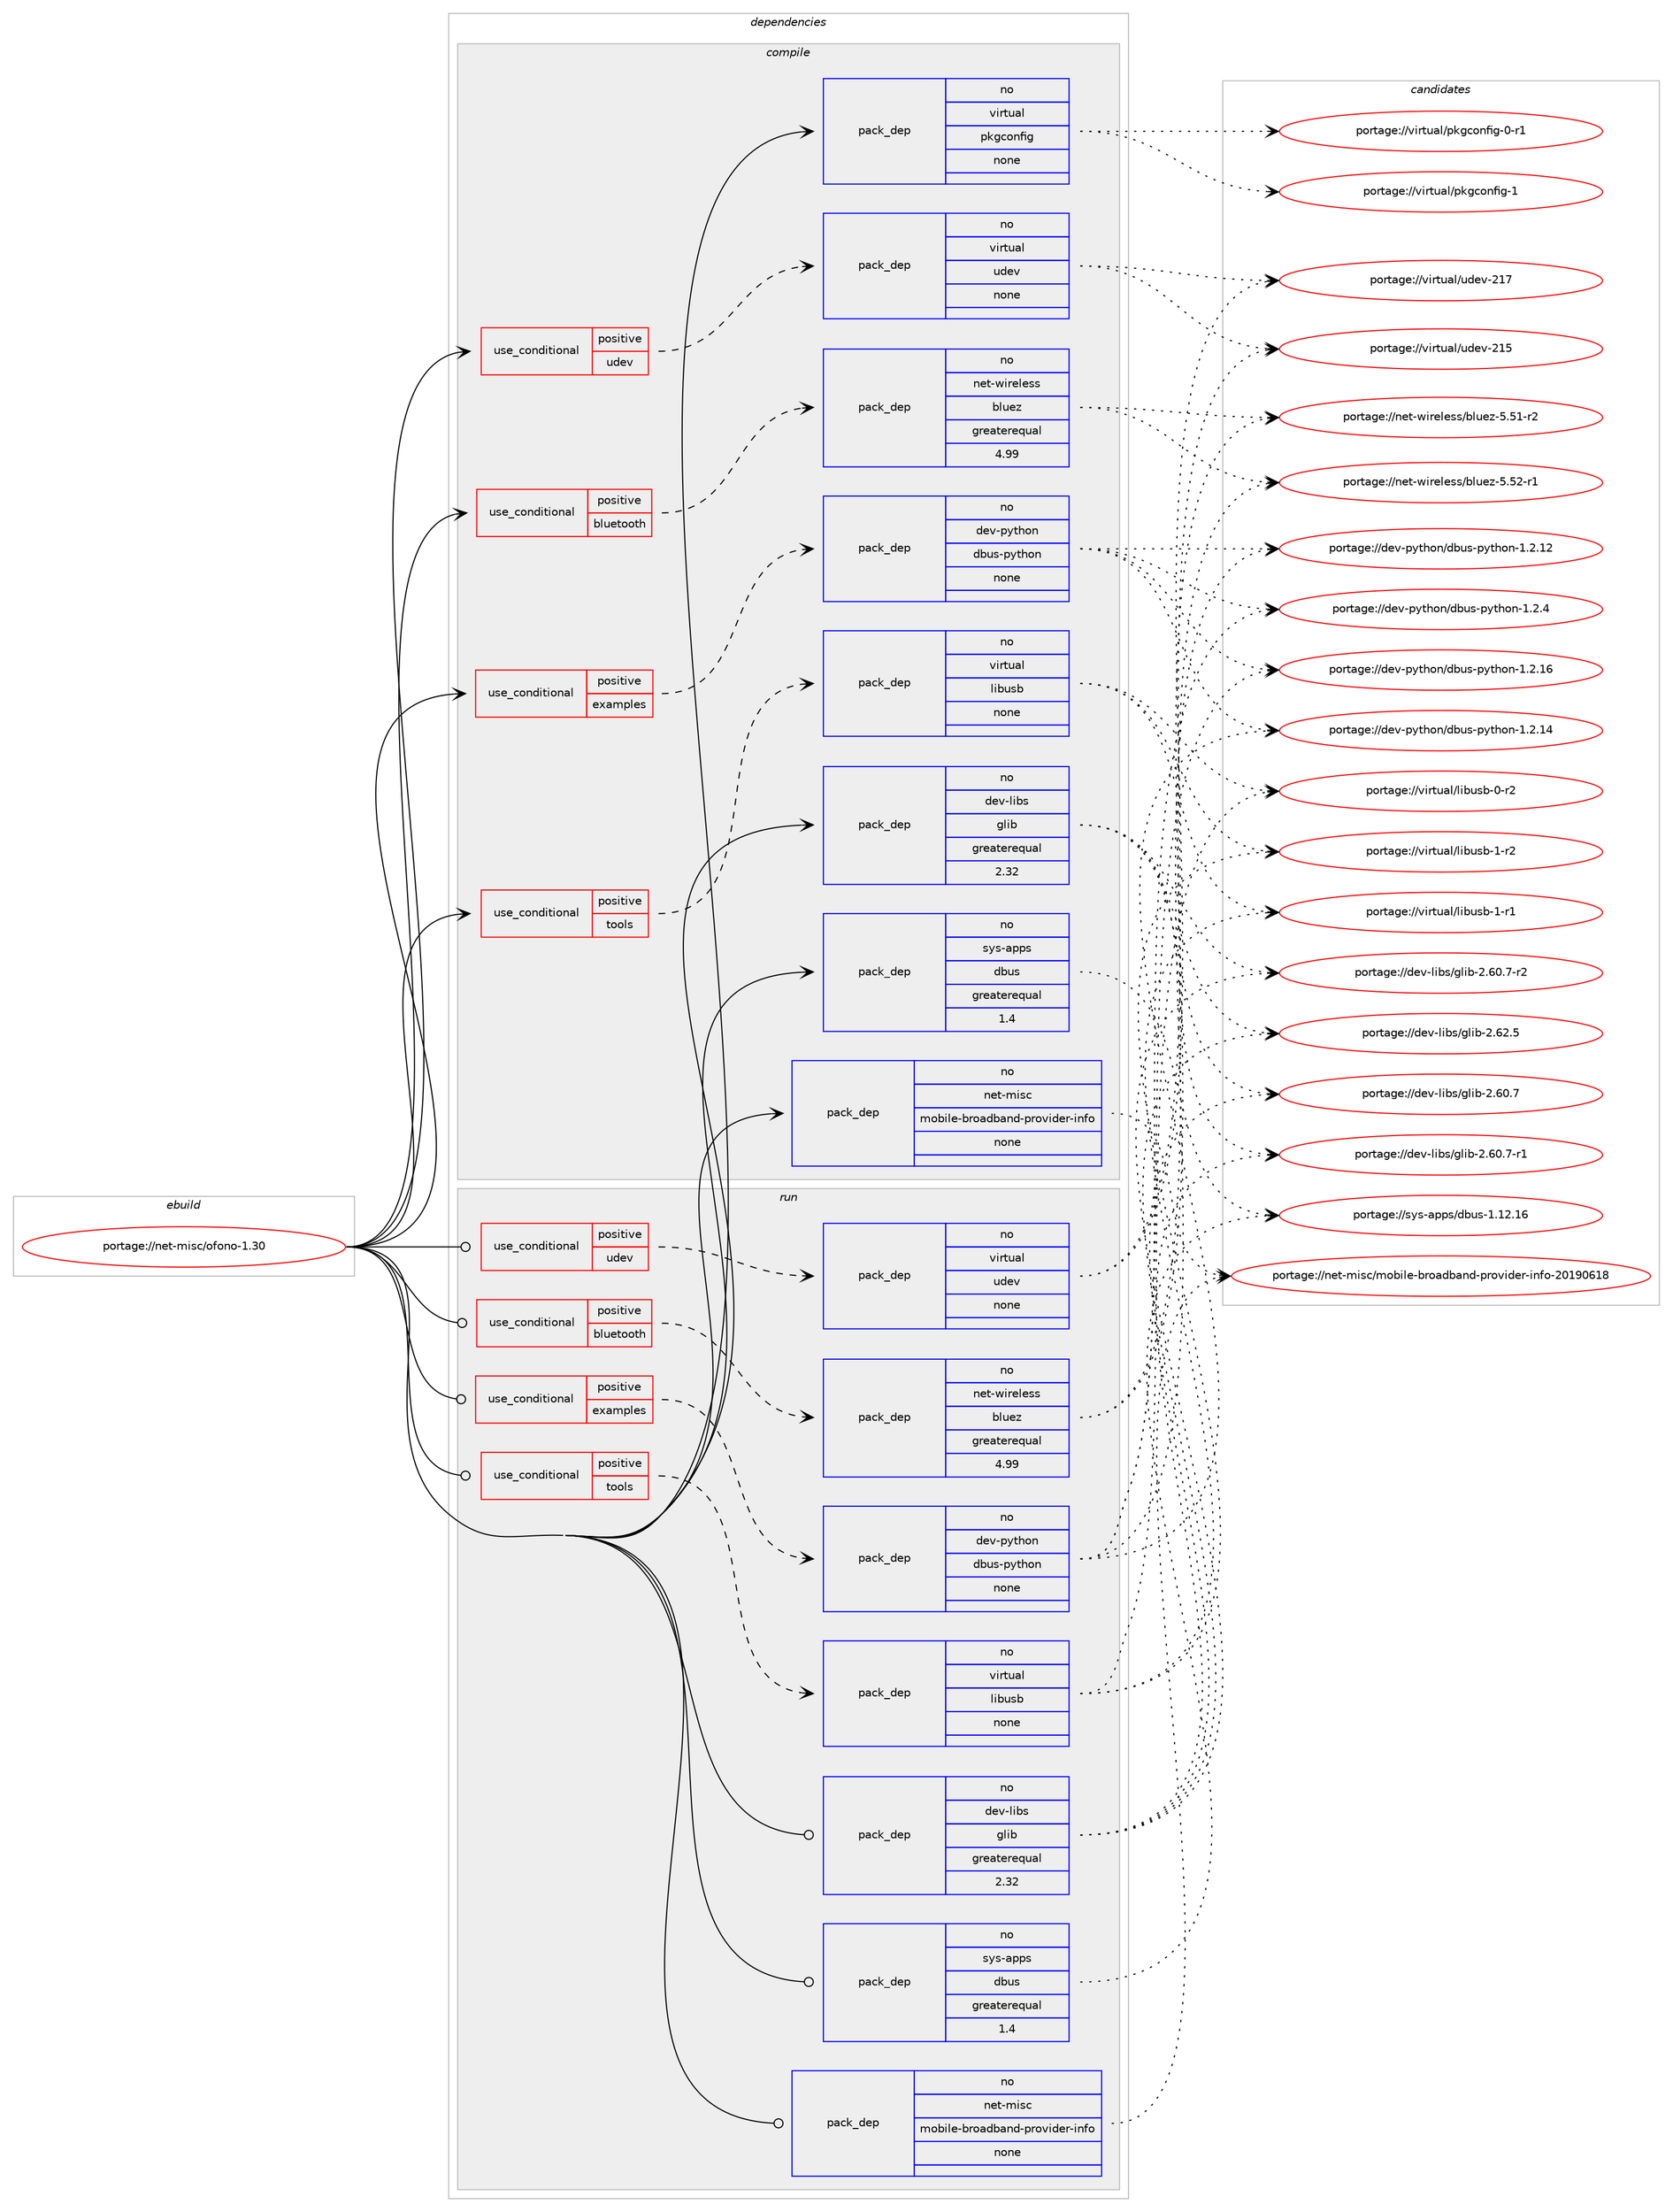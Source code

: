 digraph prolog {

# *************
# Graph options
# *************

newrank=true;
concentrate=true;
compound=true;
graph [rankdir=LR,fontname=Helvetica,fontsize=10,ranksep=1.5];#, ranksep=2.5, nodesep=0.2];
edge  [arrowhead=vee];
node  [fontname=Helvetica,fontsize=10];

# **********
# The ebuild
# **********

subgraph cluster_leftcol {
color=gray;
rank=same;
label=<<i>ebuild</i>>;
id [label="portage://net-misc/ofono-1.30", color=red, width=4, href="../net-misc/ofono-1.30.svg"];
}

# ****************
# The dependencies
# ****************

subgraph cluster_midcol {
color=gray;
label=<<i>dependencies</i>>;
subgraph cluster_compile {
fillcolor="#eeeeee";
style=filled;
label=<<i>compile</i>>;
subgraph cond14615 {
dependency72619 [label=<<TABLE BORDER="0" CELLBORDER="1" CELLSPACING="0" CELLPADDING="4"><TR><TD ROWSPAN="3" CELLPADDING="10">use_conditional</TD></TR><TR><TD>positive</TD></TR><TR><TD>bluetooth</TD></TR></TABLE>>, shape=none, color=red];
subgraph pack56572 {
dependency72620 [label=<<TABLE BORDER="0" CELLBORDER="1" CELLSPACING="0" CELLPADDING="4" WIDTH="220"><TR><TD ROWSPAN="6" CELLPADDING="30">pack_dep</TD></TR><TR><TD WIDTH="110">no</TD></TR><TR><TD>net-wireless</TD></TR><TR><TD>bluez</TD></TR><TR><TD>greaterequal</TD></TR><TR><TD>4.99</TD></TR></TABLE>>, shape=none, color=blue];
}
dependency72619:e -> dependency72620:w [weight=20,style="dashed",arrowhead="vee"];
}
id:e -> dependency72619:w [weight=20,style="solid",arrowhead="vee"];
subgraph cond14616 {
dependency72621 [label=<<TABLE BORDER="0" CELLBORDER="1" CELLSPACING="0" CELLPADDING="4"><TR><TD ROWSPAN="3" CELLPADDING="10">use_conditional</TD></TR><TR><TD>positive</TD></TR><TR><TD>examples</TD></TR></TABLE>>, shape=none, color=red];
subgraph pack56573 {
dependency72622 [label=<<TABLE BORDER="0" CELLBORDER="1" CELLSPACING="0" CELLPADDING="4" WIDTH="220"><TR><TD ROWSPAN="6" CELLPADDING="30">pack_dep</TD></TR><TR><TD WIDTH="110">no</TD></TR><TR><TD>dev-python</TD></TR><TR><TD>dbus-python</TD></TR><TR><TD>none</TD></TR><TR><TD></TD></TR></TABLE>>, shape=none, color=blue];
}
dependency72621:e -> dependency72622:w [weight=20,style="dashed",arrowhead="vee"];
}
id:e -> dependency72621:w [weight=20,style="solid",arrowhead="vee"];
subgraph cond14617 {
dependency72623 [label=<<TABLE BORDER="0" CELLBORDER="1" CELLSPACING="0" CELLPADDING="4"><TR><TD ROWSPAN="3" CELLPADDING="10">use_conditional</TD></TR><TR><TD>positive</TD></TR><TR><TD>tools</TD></TR></TABLE>>, shape=none, color=red];
subgraph pack56574 {
dependency72624 [label=<<TABLE BORDER="0" CELLBORDER="1" CELLSPACING="0" CELLPADDING="4" WIDTH="220"><TR><TD ROWSPAN="6" CELLPADDING="30">pack_dep</TD></TR><TR><TD WIDTH="110">no</TD></TR><TR><TD>virtual</TD></TR><TR><TD>libusb</TD></TR><TR><TD>none</TD></TR><TR><TD></TD></TR></TABLE>>, shape=none, color=blue];
}
dependency72623:e -> dependency72624:w [weight=20,style="dashed",arrowhead="vee"];
}
id:e -> dependency72623:w [weight=20,style="solid",arrowhead="vee"];
subgraph cond14618 {
dependency72625 [label=<<TABLE BORDER="0" CELLBORDER="1" CELLSPACING="0" CELLPADDING="4"><TR><TD ROWSPAN="3" CELLPADDING="10">use_conditional</TD></TR><TR><TD>positive</TD></TR><TR><TD>udev</TD></TR></TABLE>>, shape=none, color=red];
subgraph pack56575 {
dependency72626 [label=<<TABLE BORDER="0" CELLBORDER="1" CELLSPACING="0" CELLPADDING="4" WIDTH="220"><TR><TD ROWSPAN="6" CELLPADDING="30">pack_dep</TD></TR><TR><TD WIDTH="110">no</TD></TR><TR><TD>virtual</TD></TR><TR><TD>udev</TD></TR><TR><TD>none</TD></TR><TR><TD></TD></TR></TABLE>>, shape=none, color=blue];
}
dependency72625:e -> dependency72626:w [weight=20,style="dashed",arrowhead="vee"];
}
id:e -> dependency72625:w [weight=20,style="solid",arrowhead="vee"];
subgraph pack56576 {
dependency72627 [label=<<TABLE BORDER="0" CELLBORDER="1" CELLSPACING="0" CELLPADDING="4" WIDTH="220"><TR><TD ROWSPAN="6" CELLPADDING="30">pack_dep</TD></TR><TR><TD WIDTH="110">no</TD></TR><TR><TD>dev-libs</TD></TR><TR><TD>glib</TD></TR><TR><TD>greaterequal</TD></TR><TR><TD>2.32</TD></TR></TABLE>>, shape=none, color=blue];
}
id:e -> dependency72627:w [weight=20,style="solid",arrowhead="vee"];
subgraph pack56577 {
dependency72628 [label=<<TABLE BORDER="0" CELLBORDER="1" CELLSPACING="0" CELLPADDING="4" WIDTH="220"><TR><TD ROWSPAN="6" CELLPADDING="30">pack_dep</TD></TR><TR><TD WIDTH="110">no</TD></TR><TR><TD>net-misc</TD></TR><TR><TD>mobile-broadband-provider-info</TD></TR><TR><TD>none</TD></TR><TR><TD></TD></TR></TABLE>>, shape=none, color=blue];
}
id:e -> dependency72628:w [weight=20,style="solid",arrowhead="vee"];
subgraph pack56578 {
dependency72629 [label=<<TABLE BORDER="0" CELLBORDER="1" CELLSPACING="0" CELLPADDING="4" WIDTH="220"><TR><TD ROWSPAN="6" CELLPADDING="30">pack_dep</TD></TR><TR><TD WIDTH="110">no</TD></TR><TR><TD>sys-apps</TD></TR><TR><TD>dbus</TD></TR><TR><TD>greaterequal</TD></TR><TR><TD>1.4</TD></TR></TABLE>>, shape=none, color=blue];
}
id:e -> dependency72629:w [weight=20,style="solid",arrowhead="vee"];
subgraph pack56579 {
dependency72630 [label=<<TABLE BORDER="0" CELLBORDER="1" CELLSPACING="0" CELLPADDING="4" WIDTH="220"><TR><TD ROWSPAN="6" CELLPADDING="30">pack_dep</TD></TR><TR><TD WIDTH="110">no</TD></TR><TR><TD>virtual</TD></TR><TR><TD>pkgconfig</TD></TR><TR><TD>none</TD></TR><TR><TD></TD></TR></TABLE>>, shape=none, color=blue];
}
id:e -> dependency72630:w [weight=20,style="solid",arrowhead="vee"];
}
subgraph cluster_compileandrun {
fillcolor="#eeeeee";
style=filled;
label=<<i>compile and run</i>>;
}
subgraph cluster_run {
fillcolor="#eeeeee";
style=filled;
label=<<i>run</i>>;
subgraph cond14619 {
dependency72631 [label=<<TABLE BORDER="0" CELLBORDER="1" CELLSPACING="0" CELLPADDING="4"><TR><TD ROWSPAN="3" CELLPADDING="10">use_conditional</TD></TR><TR><TD>positive</TD></TR><TR><TD>bluetooth</TD></TR></TABLE>>, shape=none, color=red];
subgraph pack56580 {
dependency72632 [label=<<TABLE BORDER="0" CELLBORDER="1" CELLSPACING="0" CELLPADDING="4" WIDTH="220"><TR><TD ROWSPAN="6" CELLPADDING="30">pack_dep</TD></TR><TR><TD WIDTH="110">no</TD></TR><TR><TD>net-wireless</TD></TR><TR><TD>bluez</TD></TR><TR><TD>greaterequal</TD></TR><TR><TD>4.99</TD></TR></TABLE>>, shape=none, color=blue];
}
dependency72631:e -> dependency72632:w [weight=20,style="dashed",arrowhead="vee"];
}
id:e -> dependency72631:w [weight=20,style="solid",arrowhead="odot"];
subgraph cond14620 {
dependency72633 [label=<<TABLE BORDER="0" CELLBORDER="1" CELLSPACING="0" CELLPADDING="4"><TR><TD ROWSPAN="3" CELLPADDING="10">use_conditional</TD></TR><TR><TD>positive</TD></TR><TR><TD>examples</TD></TR></TABLE>>, shape=none, color=red];
subgraph pack56581 {
dependency72634 [label=<<TABLE BORDER="0" CELLBORDER="1" CELLSPACING="0" CELLPADDING="4" WIDTH="220"><TR><TD ROWSPAN="6" CELLPADDING="30">pack_dep</TD></TR><TR><TD WIDTH="110">no</TD></TR><TR><TD>dev-python</TD></TR><TR><TD>dbus-python</TD></TR><TR><TD>none</TD></TR><TR><TD></TD></TR></TABLE>>, shape=none, color=blue];
}
dependency72633:e -> dependency72634:w [weight=20,style="dashed",arrowhead="vee"];
}
id:e -> dependency72633:w [weight=20,style="solid",arrowhead="odot"];
subgraph cond14621 {
dependency72635 [label=<<TABLE BORDER="0" CELLBORDER="1" CELLSPACING="0" CELLPADDING="4"><TR><TD ROWSPAN="3" CELLPADDING="10">use_conditional</TD></TR><TR><TD>positive</TD></TR><TR><TD>tools</TD></TR></TABLE>>, shape=none, color=red];
subgraph pack56582 {
dependency72636 [label=<<TABLE BORDER="0" CELLBORDER="1" CELLSPACING="0" CELLPADDING="4" WIDTH="220"><TR><TD ROWSPAN="6" CELLPADDING="30">pack_dep</TD></TR><TR><TD WIDTH="110">no</TD></TR><TR><TD>virtual</TD></TR><TR><TD>libusb</TD></TR><TR><TD>none</TD></TR><TR><TD></TD></TR></TABLE>>, shape=none, color=blue];
}
dependency72635:e -> dependency72636:w [weight=20,style="dashed",arrowhead="vee"];
}
id:e -> dependency72635:w [weight=20,style="solid",arrowhead="odot"];
subgraph cond14622 {
dependency72637 [label=<<TABLE BORDER="0" CELLBORDER="1" CELLSPACING="0" CELLPADDING="4"><TR><TD ROWSPAN="3" CELLPADDING="10">use_conditional</TD></TR><TR><TD>positive</TD></TR><TR><TD>udev</TD></TR></TABLE>>, shape=none, color=red];
subgraph pack56583 {
dependency72638 [label=<<TABLE BORDER="0" CELLBORDER="1" CELLSPACING="0" CELLPADDING="4" WIDTH="220"><TR><TD ROWSPAN="6" CELLPADDING="30">pack_dep</TD></TR><TR><TD WIDTH="110">no</TD></TR><TR><TD>virtual</TD></TR><TR><TD>udev</TD></TR><TR><TD>none</TD></TR><TR><TD></TD></TR></TABLE>>, shape=none, color=blue];
}
dependency72637:e -> dependency72638:w [weight=20,style="dashed",arrowhead="vee"];
}
id:e -> dependency72637:w [weight=20,style="solid",arrowhead="odot"];
subgraph pack56584 {
dependency72639 [label=<<TABLE BORDER="0" CELLBORDER="1" CELLSPACING="0" CELLPADDING="4" WIDTH="220"><TR><TD ROWSPAN="6" CELLPADDING="30">pack_dep</TD></TR><TR><TD WIDTH="110">no</TD></TR><TR><TD>dev-libs</TD></TR><TR><TD>glib</TD></TR><TR><TD>greaterequal</TD></TR><TR><TD>2.32</TD></TR></TABLE>>, shape=none, color=blue];
}
id:e -> dependency72639:w [weight=20,style="solid",arrowhead="odot"];
subgraph pack56585 {
dependency72640 [label=<<TABLE BORDER="0" CELLBORDER="1" CELLSPACING="0" CELLPADDING="4" WIDTH="220"><TR><TD ROWSPAN="6" CELLPADDING="30">pack_dep</TD></TR><TR><TD WIDTH="110">no</TD></TR><TR><TD>net-misc</TD></TR><TR><TD>mobile-broadband-provider-info</TD></TR><TR><TD>none</TD></TR><TR><TD></TD></TR></TABLE>>, shape=none, color=blue];
}
id:e -> dependency72640:w [weight=20,style="solid",arrowhead="odot"];
subgraph pack56586 {
dependency72641 [label=<<TABLE BORDER="0" CELLBORDER="1" CELLSPACING="0" CELLPADDING="4" WIDTH="220"><TR><TD ROWSPAN="6" CELLPADDING="30">pack_dep</TD></TR><TR><TD WIDTH="110">no</TD></TR><TR><TD>sys-apps</TD></TR><TR><TD>dbus</TD></TR><TR><TD>greaterequal</TD></TR><TR><TD>1.4</TD></TR></TABLE>>, shape=none, color=blue];
}
id:e -> dependency72641:w [weight=20,style="solid",arrowhead="odot"];
}
}

# **************
# The candidates
# **************

subgraph cluster_choices {
rank=same;
color=gray;
label=<<i>candidates</i>>;

subgraph choice56572 {
color=black;
nodesep=1;
choice11010111645119105114101108101115115479810811710112245534653504511449 [label="portage://net-wireless/bluez-5.52-r1", color=red, width=4,href="../net-wireless/bluez-5.52-r1.svg"];
choice11010111645119105114101108101115115479810811710112245534653494511450 [label="portage://net-wireless/bluez-5.51-r2", color=red, width=4,href="../net-wireless/bluez-5.51-r2.svg"];
dependency72620:e -> choice11010111645119105114101108101115115479810811710112245534653504511449:w [style=dotted,weight="100"];
dependency72620:e -> choice11010111645119105114101108101115115479810811710112245534653494511450:w [style=dotted,weight="100"];
}
subgraph choice56573 {
color=black;
nodesep=1;
choice10010111845112121116104111110471009811711545112121116104111110454946504652 [label="portage://dev-python/dbus-python-1.2.4", color=red, width=4,href="../dev-python/dbus-python-1.2.4.svg"];
choice1001011184511212111610411111047100981171154511212111610411111045494650464954 [label="portage://dev-python/dbus-python-1.2.16", color=red, width=4,href="../dev-python/dbus-python-1.2.16.svg"];
choice1001011184511212111610411111047100981171154511212111610411111045494650464952 [label="portage://dev-python/dbus-python-1.2.14", color=red, width=4,href="../dev-python/dbus-python-1.2.14.svg"];
choice1001011184511212111610411111047100981171154511212111610411111045494650464950 [label="portage://dev-python/dbus-python-1.2.12", color=red, width=4,href="../dev-python/dbus-python-1.2.12.svg"];
dependency72622:e -> choice10010111845112121116104111110471009811711545112121116104111110454946504652:w [style=dotted,weight="100"];
dependency72622:e -> choice1001011184511212111610411111047100981171154511212111610411111045494650464954:w [style=dotted,weight="100"];
dependency72622:e -> choice1001011184511212111610411111047100981171154511212111610411111045494650464952:w [style=dotted,weight="100"];
dependency72622:e -> choice1001011184511212111610411111047100981171154511212111610411111045494650464950:w [style=dotted,weight="100"];
}
subgraph choice56574 {
color=black;
nodesep=1;
choice1181051141161179710847108105981171159845494511450 [label="portage://virtual/libusb-1-r2", color=red, width=4,href="../virtual/libusb-1-r2.svg"];
choice1181051141161179710847108105981171159845494511449 [label="portage://virtual/libusb-1-r1", color=red, width=4,href="../virtual/libusb-1-r1.svg"];
choice1181051141161179710847108105981171159845484511450 [label="portage://virtual/libusb-0-r2", color=red, width=4,href="../virtual/libusb-0-r2.svg"];
dependency72624:e -> choice1181051141161179710847108105981171159845494511450:w [style=dotted,weight="100"];
dependency72624:e -> choice1181051141161179710847108105981171159845494511449:w [style=dotted,weight="100"];
dependency72624:e -> choice1181051141161179710847108105981171159845484511450:w [style=dotted,weight="100"];
}
subgraph choice56575 {
color=black;
nodesep=1;
choice118105114116117971084711710010111845504955 [label="portage://virtual/udev-217", color=red, width=4,href="../virtual/udev-217.svg"];
choice118105114116117971084711710010111845504953 [label="portage://virtual/udev-215", color=red, width=4,href="../virtual/udev-215.svg"];
dependency72626:e -> choice118105114116117971084711710010111845504955:w [style=dotted,weight="100"];
dependency72626:e -> choice118105114116117971084711710010111845504953:w [style=dotted,weight="100"];
}
subgraph choice56576 {
color=black;
nodesep=1;
choice1001011184510810598115471031081059845504654504653 [label="portage://dev-libs/glib-2.62.5", color=red, width=4,href="../dev-libs/glib-2.62.5.svg"];
choice10010111845108105981154710310810598455046544846554511450 [label="portage://dev-libs/glib-2.60.7-r2", color=red, width=4,href="../dev-libs/glib-2.60.7-r2.svg"];
choice10010111845108105981154710310810598455046544846554511449 [label="portage://dev-libs/glib-2.60.7-r1", color=red, width=4,href="../dev-libs/glib-2.60.7-r1.svg"];
choice1001011184510810598115471031081059845504654484655 [label="portage://dev-libs/glib-2.60.7", color=red, width=4,href="../dev-libs/glib-2.60.7.svg"];
dependency72627:e -> choice1001011184510810598115471031081059845504654504653:w [style=dotted,weight="100"];
dependency72627:e -> choice10010111845108105981154710310810598455046544846554511450:w [style=dotted,weight="100"];
dependency72627:e -> choice10010111845108105981154710310810598455046544846554511449:w [style=dotted,weight="100"];
dependency72627:e -> choice1001011184510810598115471031081059845504654484655:w [style=dotted,weight="100"];
}
subgraph choice56577 {
color=black;
nodesep=1;
choice1101011164510910511599471091119810510810145981141119710098971101004511211411111810510010111445105110102111455048495748544956 [label="portage://net-misc/mobile-broadband-provider-info-20190618", color=red, width=4,href="../net-misc/mobile-broadband-provider-info-20190618.svg"];
dependency72628:e -> choice1101011164510910511599471091119810510810145981141119710098971101004511211411111810510010111445105110102111455048495748544956:w [style=dotted,weight="100"];
}
subgraph choice56578 {
color=black;
nodesep=1;
choice115121115459711211211547100981171154549464950464954 [label="portage://sys-apps/dbus-1.12.16", color=red, width=4,href="../sys-apps/dbus-1.12.16.svg"];
dependency72629:e -> choice115121115459711211211547100981171154549464950464954:w [style=dotted,weight="100"];
}
subgraph choice56579 {
color=black;
nodesep=1;
choice1181051141161179710847112107103991111101021051034549 [label="portage://virtual/pkgconfig-1", color=red, width=4,href="../virtual/pkgconfig-1.svg"];
choice11810511411611797108471121071039911111010210510345484511449 [label="portage://virtual/pkgconfig-0-r1", color=red, width=4,href="../virtual/pkgconfig-0-r1.svg"];
dependency72630:e -> choice1181051141161179710847112107103991111101021051034549:w [style=dotted,weight="100"];
dependency72630:e -> choice11810511411611797108471121071039911111010210510345484511449:w [style=dotted,weight="100"];
}
subgraph choice56580 {
color=black;
nodesep=1;
choice11010111645119105114101108101115115479810811710112245534653504511449 [label="portage://net-wireless/bluez-5.52-r1", color=red, width=4,href="../net-wireless/bluez-5.52-r1.svg"];
choice11010111645119105114101108101115115479810811710112245534653494511450 [label="portage://net-wireless/bluez-5.51-r2", color=red, width=4,href="../net-wireless/bluez-5.51-r2.svg"];
dependency72632:e -> choice11010111645119105114101108101115115479810811710112245534653504511449:w [style=dotted,weight="100"];
dependency72632:e -> choice11010111645119105114101108101115115479810811710112245534653494511450:w [style=dotted,weight="100"];
}
subgraph choice56581 {
color=black;
nodesep=1;
choice10010111845112121116104111110471009811711545112121116104111110454946504652 [label="portage://dev-python/dbus-python-1.2.4", color=red, width=4,href="../dev-python/dbus-python-1.2.4.svg"];
choice1001011184511212111610411111047100981171154511212111610411111045494650464954 [label="portage://dev-python/dbus-python-1.2.16", color=red, width=4,href="../dev-python/dbus-python-1.2.16.svg"];
choice1001011184511212111610411111047100981171154511212111610411111045494650464952 [label="portage://dev-python/dbus-python-1.2.14", color=red, width=4,href="../dev-python/dbus-python-1.2.14.svg"];
choice1001011184511212111610411111047100981171154511212111610411111045494650464950 [label="portage://dev-python/dbus-python-1.2.12", color=red, width=4,href="../dev-python/dbus-python-1.2.12.svg"];
dependency72634:e -> choice10010111845112121116104111110471009811711545112121116104111110454946504652:w [style=dotted,weight="100"];
dependency72634:e -> choice1001011184511212111610411111047100981171154511212111610411111045494650464954:w [style=dotted,weight="100"];
dependency72634:e -> choice1001011184511212111610411111047100981171154511212111610411111045494650464952:w [style=dotted,weight="100"];
dependency72634:e -> choice1001011184511212111610411111047100981171154511212111610411111045494650464950:w [style=dotted,weight="100"];
}
subgraph choice56582 {
color=black;
nodesep=1;
choice1181051141161179710847108105981171159845494511450 [label="portage://virtual/libusb-1-r2", color=red, width=4,href="../virtual/libusb-1-r2.svg"];
choice1181051141161179710847108105981171159845494511449 [label="portage://virtual/libusb-1-r1", color=red, width=4,href="../virtual/libusb-1-r1.svg"];
choice1181051141161179710847108105981171159845484511450 [label="portage://virtual/libusb-0-r2", color=red, width=4,href="../virtual/libusb-0-r2.svg"];
dependency72636:e -> choice1181051141161179710847108105981171159845494511450:w [style=dotted,weight="100"];
dependency72636:e -> choice1181051141161179710847108105981171159845494511449:w [style=dotted,weight="100"];
dependency72636:e -> choice1181051141161179710847108105981171159845484511450:w [style=dotted,weight="100"];
}
subgraph choice56583 {
color=black;
nodesep=1;
choice118105114116117971084711710010111845504955 [label="portage://virtual/udev-217", color=red, width=4,href="../virtual/udev-217.svg"];
choice118105114116117971084711710010111845504953 [label="portage://virtual/udev-215", color=red, width=4,href="../virtual/udev-215.svg"];
dependency72638:e -> choice118105114116117971084711710010111845504955:w [style=dotted,weight="100"];
dependency72638:e -> choice118105114116117971084711710010111845504953:w [style=dotted,weight="100"];
}
subgraph choice56584 {
color=black;
nodesep=1;
choice1001011184510810598115471031081059845504654504653 [label="portage://dev-libs/glib-2.62.5", color=red, width=4,href="../dev-libs/glib-2.62.5.svg"];
choice10010111845108105981154710310810598455046544846554511450 [label="portage://dev-libs/glib-2.60.7-r2", color=red, width=4,href="../dev-libs/glib-2.60.7-r2.svg"];
choice10010111845108105981154710310810598455046544846554511449 [label="portage://dev-libs/glib-2.60.7-r1", color=red, width=4,href="../dev-libs/glib-2.60.7-r1.svg"];
choice1001011184510810598115471031081059845504654484655 [label="portage://dev-libs/glib-2.60.7", color=red, width=4,href="../dev-libs/glib-2.60.7.svg"];
dependency72639:e -> choice1001011184510810598115471031081059845504654504653:w [style=dotted,weight="100"];
dependency72639:e -> choice10010111845108105981154710310810598455046544846554511450:w [style=dotted,weight="100"];
dependency72639:e -> choice10010111845108105981154710310810598455046544846554511449:w [style=dotted,weight="100"];
dependency72639:e -> choice1001011184510810598115471031081059845504654484655:w [style=dotted,weight="100"];
}
subgraph choice56585 {
color=black;
nodesep=1;
choice1101011164510910511599471091119810510810145981141119710098971101004511211411111810510010111445105110102111455048495748544956 [label="portage://net-misc/mobile-broadband-provider-info-20190618", color=red, width=4,href="../net-misc/mobile-broadband-provider-info-20190618.svg"];
dependency72640:e -> choice1101011164510910511599471091119810510810145981141119710098971101004511211411111810510010111445105110102111455048495748544956:w [style=dotted,weight="100"];
}
subgraph choice56586 {
color=black;
nodesep=1;
choice115121115459711211211547100981171154549464950464954 [label="portage://sys-apps/dbus-1.12.16", color=red, width=4,href="../sys-apps/dbus-1.12.16.svg"];
dependency72641:e -> choice115121115459711211211547100981171154549464950464954:w [style=dotted,weight="100"];
}
}

}
